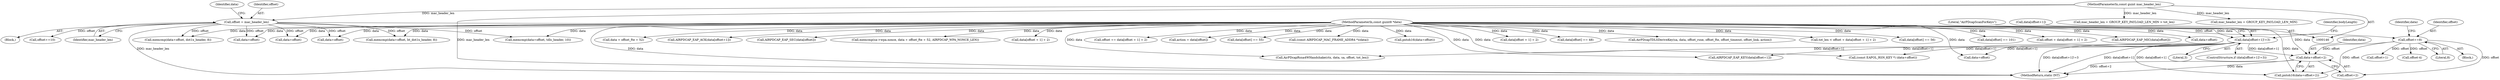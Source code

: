 digraph "0_wireshark_9b0b20b8d5f8c9f7839d58ff6c5900f7e19283b4@pointer" {
"1000221" [label="(Call,data+offset+2)"];
"1000204" [label="(Call,data[offset+1]!=3)"];
"1000148" [label="(MethodParameterIn,const guint8 *data)"];
"1000200" [label="(Call,offset+=8)"];
"1000174" [label="(Call,offset = mac_header_len)"];
"1000149" [label="(MethodParameterIn,const guint mac_header_len)"];
"1000181" [label="(Call,data+offset)"];
"1000251" [label="(Call,(const EAPOL_RSN_KEY *) (data+offset))"];
"1000613" [label="(Call,offset += data[offset + 1] + 2)"];
"1000506" [label="(Call,action = data[offset])"];
"1000182" [label="(Identifier,data)"];
"1000567" [label="(Call,data[offset] == 55)"];
"1000382" [label="(Call,(const AIRPDCAP_MAC_FRAME_ADDR4 *)(data))"];
"1000148" [label="(MethodParameterIn,const guint8 *data)"];
"1000530" [label="(Call,pntoh16(data+offset))"];
"1000221" [label="(Call,data+offset+2)"];
"1000603" [label="(Call,data[offset + 1] + 2)"];
"1000556" [label="(Call,data[offset] == 48)"];
"1000307" [label="(Call,mac_header_len + GROUP_KEY_PAYLOAD_LEN_MIN > tot_len)"];
"1000220" [label="(Call,pntoh16(data+offset+2))"];
"1000760" [label="(Call,AirPDcapTDLSDeriveKey(sa, data, offset_rsne, offset_fte, offset_timeout, offset_link, action))"];
"1000206" [label="(Identifier,data)"];
"1000784" [label="(MethodReturn,static INT)"];
"1000204" [label="(Call,data[offset+1]!=3)"];
"1000599" [label="(Call,tot_len < offset + data[offset + 1] + 2)"];
"1000149" [label="(MethodParameterIn,const guint mac_header_len)"];
"1000322" [label="(Call,AIRPDCAP_EAP_KEY(data[offset+1]))"];
"1000578" [label="(Call,data[offset] == 56)"];
"1000589" [label="(Call,data[offset] == 101)"];
"1000195" [label="(Block,)"];
"1000152" [label="(Block,)"];
"1000188" [label="(Call,memcmp(data+offset, bt_dot1x_header, 8))"];
"1000200" [label="(Call,offset+=8)"];
"1000176" [label="(Identifier,mac_header_len)"];
"1000174" [label="(Call,offset = mac_header_len)"];
"1000203" [label="(ControlStructure,if (data[offset+1]!=3))"];
"1000205" [label="(Call,data[offset+1])"];
"1000308" [label="(Call,mac_header_len + GROUP_KEY_PAYLOAD_LEN_MIN)"];
"1000180" [label="(Call,memcmp(data+offset, dot1x_header, 8))"];
"1000189" [label="(Call,data+offset)"];
"1000472" [label="(Call,data+offset)"];
"1000223" [label="(Call,offset+2)"];
"1000601" [label="(Call,offset + data[offset + 1] + 2)"];
"1000202" [label="(Literal,8)"];
"1000175" [label="(Identifier,offset)"];
"1000207" [label="(Call,offset+1)"];
"1000340" [label="(Call,AIRPDCAP_EAP_MIC(data[offset]))"];
"1000531" [label="(Call,data+offset)"];
"1000725" [label="(Call,data + offset_fte + 52)"];
"1000201" [label="(Identifier,offset)"];
"1000222" [label="(Identifier,data)"];
"1000231" [label="(Call,offset-4)"];
"1000331" [label="(Call,AIRPDCAP_EAP_ACK(data[offset+1]))"];
"1000346" [label="(Call,AIRPDCAP_EAP_SEC(data[offset]))"];
"1000219" [label="(Identifier,bodyLength)"];
"1000213" [label="(Literal,\"AirPDcapScanForKeys\")"];
"1000253" [label="(Call,data+offset)"];
"1000719" [label="(Call,memcmp(sa->wpa.nonce, data + offset_fte + 52, AIRPDCAP_WPA_NONCE_LEN))"];
"1000503" [label="(Call,offset+=10)"];
"1000210" [label="(Literal,3)"];
"1000297" [label="(Call,AirPDcapRsna4WHandshake(ctx, data, sa, offset, tot_len))"];
"1000615" [label="(Call,data[offset + 1] + 2)"];
"1000471" [label="(Call,memcmp(data+offset, tdls_header, 10))"];
"1000221" -> "1000220"  [label="AST: "];
"1000221" -> "1000223"  [label="CFG: "];
"1000222" -> "1000221"  [label="AST: "];
"1000223" -> "1000221"  [label="AST: "];
"1000220" -> "1000221"  [label="CFG: "];
"1000221" -> "1000784"  [label="DDG: offset+2"];
"1000221" -> "1000784"  [label="DDG: data"];
"1000204" -> "1000221"  [label="DDG: data[offset+1]"];
"1000148" -> "1000221"  [label="DDG: data"];
"1000200" -> "1000221"  [label="DDG: offset"];
"1000204" -> "1000203"  [label="AST: "];
"1000204" -> "1000210"  [label="CFG: "];
"1000205" -> "1000204"  [label="AST: "];
"1000210" -> "1000204"  [label="AST: "];
"1000213" -> "1000204"  [label="CFG: "];
"1000219" -> "1000204"  [label="CFG: "];
"1000204" -> "1000784"  [label="DDG: data[offset+1]"];
"1000204" -> "1000784"  [label="DDG: data[offset+1]!=3"];
"1000148" -> "1000204"  [label="DDG: data"];
"1000204" -> "1000220"  [label="DDG: data[offset+1]"];
"1000204" -> "1000251"  [label="DDG: data[offset+1]"];
"1000204" -> "1000253"  [label="DDG: data[offset+1]"];
"1000204" -> "1000297"  [label="DDG: data[offset+1]"];
"1000204" -> "1000322"  [label="DDG: data[offset+1]"];
"1000148" -> "1000146"  [label="AST: "];
"1000148" -> "1000784"  [label="DDG: data"];
"1000148" -> "1000180"  [label="DDG: data"];
"1000148" -> "1000181"  [label="DDG: data"];
"1000148" -> "1000188"  [label="DDG: data"];
"1000148" -> "1000189"  [label="DDG: data"];
"1000148" -> "1000220"  [label="DDG: data"];
"1000148" -> "1000251"  [label="DDG: data"];
"1000148" -> "1000253"  [label="DDG: data"];
"1000148" -> "1000297"  [label="DDG: data"];
"1000148" -> "1000322"  [label="DDG: data"];
"1000148" -> "1000331"  [label="DDG: data"];
"1000148" -> "1000340"  [label="DDG: data"];
"1000148" -> "1000346"  [label="DDG: data"];
"1000148" -> "1000382"  [label="DDG: data"];
"1000148" -> "1000471"  [label="DDG: data"];
"1000148" -> "1000472"  [label="DDG: data"];
"1000148" -> "1000506"  [label="DDG: data"];
"1000148" -> "1000530"  [label="DDG: data"];
"1000148" -> "1000531"  [label="DDG: data"];
"1000148" -> "1000556"  [label="DDG: data"];
"1000148" -> "1000567"  [label="DDG: data"];
"1000148" -> "1000578"  [label="DDG: data"];
"1000148" -> "1000589"  [label="DDG: data"];
"1000148" -> "1000599"  [label="DDG: data"];
"1000148" -> "1000601"  [label="DDG: data"];
"1000148" -> "1000603"  [label="DDG: data"];
"1000148" -> "1000613"  [label="DDG: data"];
"1000148" -> "1000615"  [label="DDG: data"];
"1000148" -> "1000719"  [label="DDG: data"];
"1000148" -> "1000725"  [label="DDG: data"];
"1000148" -> "1000760"  [label="DDG: data"];
"1000200" -> "1000195"  [label="AST: "];
"1000200" -> "1000202"  [label="CFG: "];
"1000201" -> "1000200"  [label="AST: "];
"1000202" -> "1000200"  [label="AST: "];
"1000206" -> "1000200"  [label="CFG: "];
"1000174" -> "1000200"  [label="DDG: offset"];
"1000200" -> "1000207"  [label="DDG: offset"];
"1000200" -> "1000220"  [label="DDG: offset"];
"1000200" -> "1000223"  [label="DDG: offset"];
"1000200" -> "1000231"  [label="DDG: offset"];
"1000174" -> "1000152"  [label="AST: "];
"1000174" -> "1000176"  [label="CFG: "];
"1000175" -> "1000174"  [label="AST: "];
"1000176" -> "1000174"  [label="AST: "];
"1000182" -> "1000174"  [label="CFG: "];
"1000174" -> "1000784"  [label="DDG: mac_header_len"];
"1000149" -> "1000174"  [label="DDG: mac_header_len"];
"1000174" -> "1000180"  [label="DDG: offset"];
"1000174" -> "1000181"  [label="DDG: offset"];
"1000174" -> "1000188"  [label="DDG: offset"];
"1000174" -> "1000189"  [label="DDG: offset"];
"1000174" -> "1000471"  [label="DDG: offset"];
"1000174" -> "1000472"  [label="DDG: offset"];
"1000174" -> "1000503"  [label="DDG: offset"];
"1000149" -> "1000146"  [label="AST: "];
"1000149" -> "1000784"  [label="DDG: mac_header_len"];
"1000149" -> "1000307"  [label="DDG: mac_header_len"];
"1000149" -> "1000308"  [label="DDG: mac_header_len"];
}
